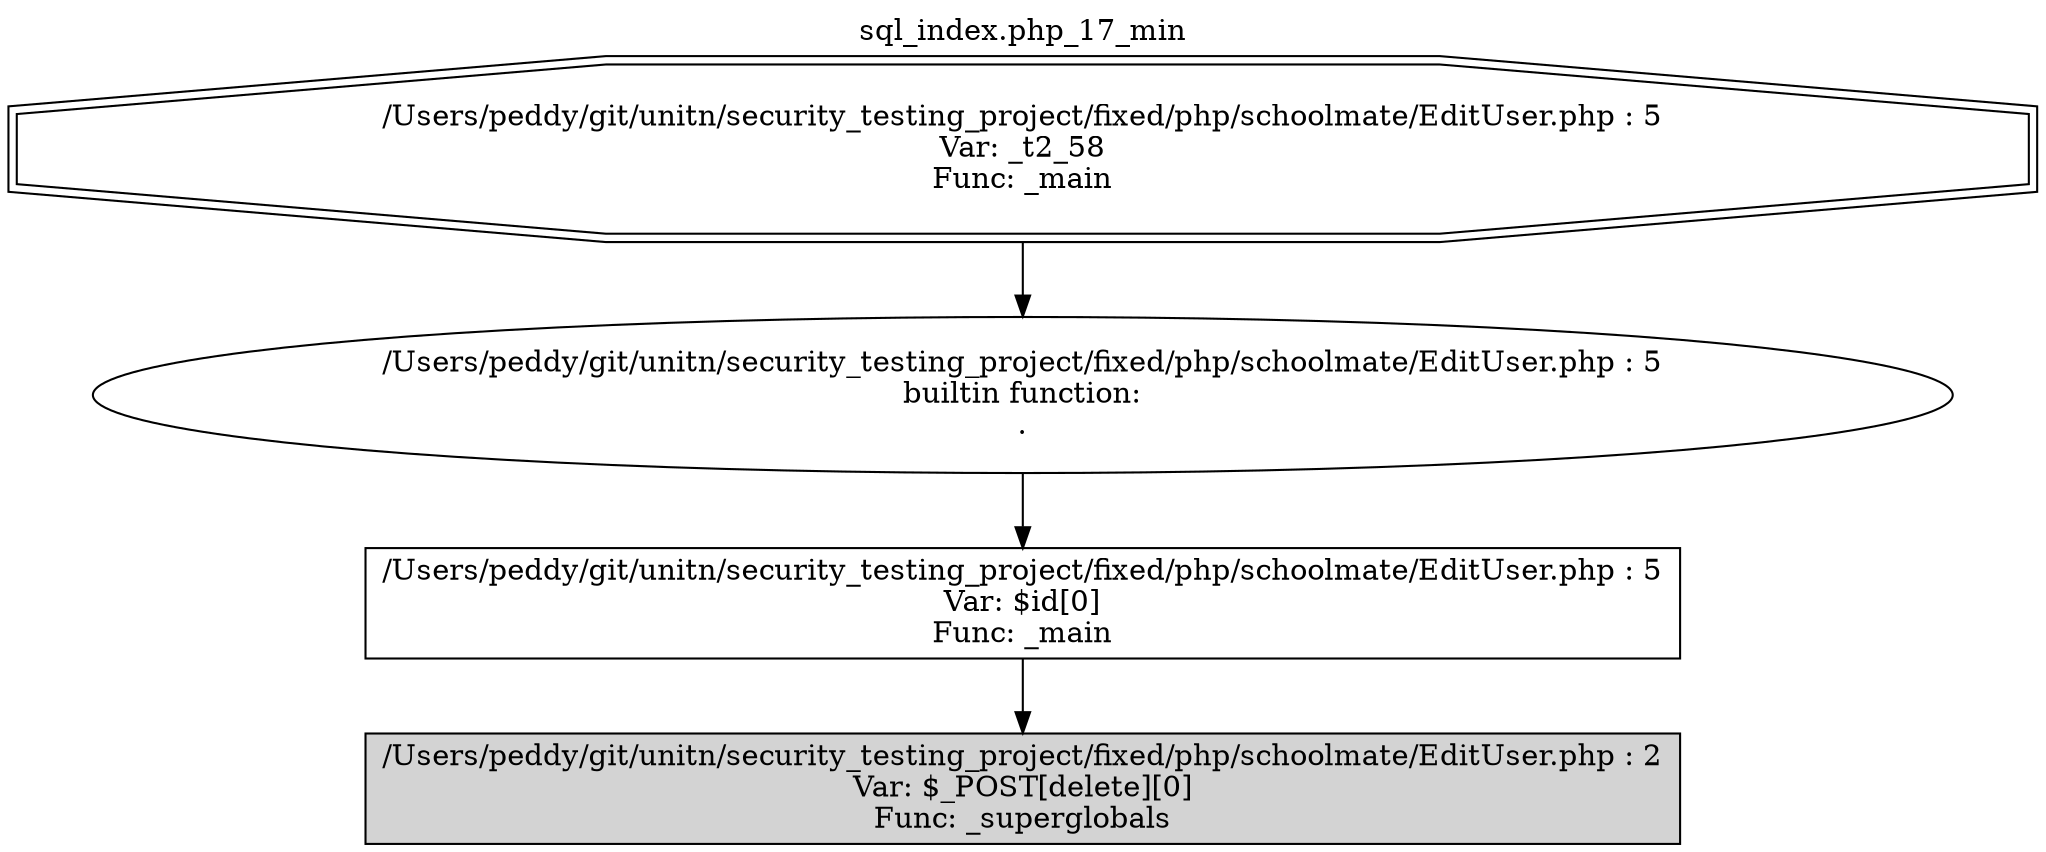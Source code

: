 digraph cfg {
  label="sql_index.php_17_min";
  labelloc=t;
  n1 [shape=doubleoctagon, label="/Users/peddy/git/unitn/security_testing_project/fixed/php/schoolmate/EditUser.php : 5\nVar: _t2_58\nFunc: _main\n"];
  n2 [shape=ellipse, label="/Users/peddy/git/unitn/security_testing_project/fixed/php/schoolmate/EditUser.php : 5\nbuiltin function:\n.\n"];
  n3 [shape=box, label="/Users/peddy/git/unitn/security_testing_project/fixed/php/schoolmate/EditUser.php : 5\nVar: $id[0]\nFunc: _main\n"];
  n4 [shape=box, label="/Users/peddy/git/unitn/security_testing_project/fixed/php/schoolmate/EditUser.php : 2\nVar: $_POST[delete][0]\nFunc: _superglobals\n",style=filled];
  n1 -> n2;
  n2 -> n3;
  n3 -> n4;
}

